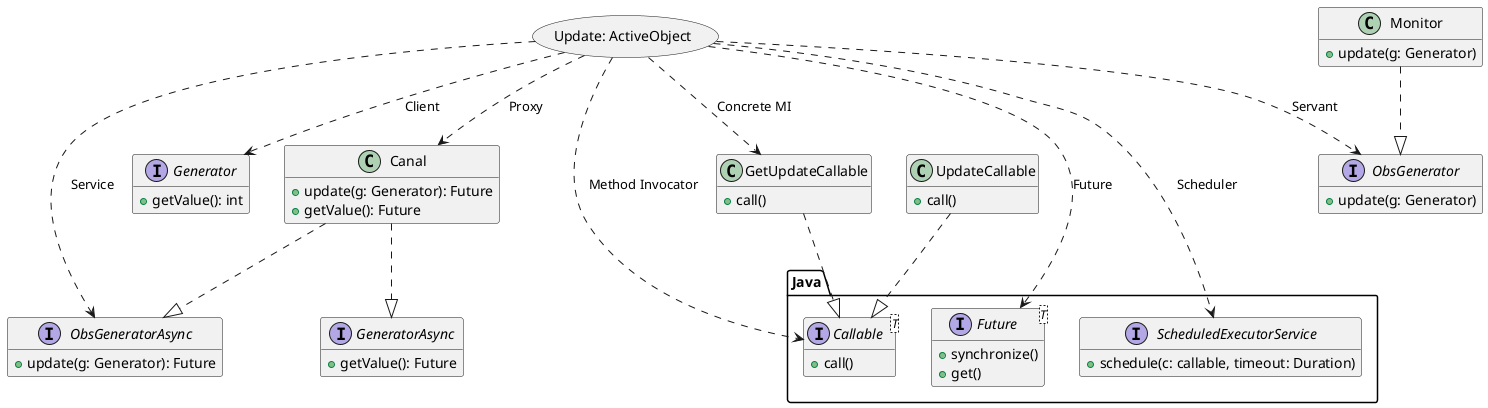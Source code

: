 @startuml
hide empty members
allow_mixing

usecase "Update: ActiveObject" as uao

package Java {
    interface f as "Future"<T> {
        +synchronize()
        +get()
    }
    interface s as "ScheduledExecutorService" {
        +schedule(c: callable, timeout: Duration)
    }
    interface cb as "Callable"<T> {
        +call()
    }
}
class c as "Canal" {
    +update(g: Generator): Future
    +getValue(): Future
}
interface ga as "GeneratorAsync" {
    +getValue(): Future
}
interface oga as "ObsGeneratorAsync" {
    +update(g: Generator): Future
}
interface g as "Generator" {
    +getValue(): int
}
class umi as "UpdateCallable" {
    +call()
}
class vmi as "GetUpdateCallable" {
    +call()
}
class m as "Monitor" {
    +update(g: Generator)
}
interface og as "ObsGenerator" {
    +update(g: Generator)
}

uao ..> c: Proxy
uao ..> cb: Method Invocator
uao ..> g: Client
uao ..> s: Scheduler
uao ..> oga: Service
uao ..> og: Servant
uao ..> vmi: Concrete MI
uao ..> f: Future

umi ..|> cb
vmi ..|> cb
c ..|> ga
c ..|> oga
m ..|> og
newpage
hide empty members
allow_mixing

usecase "GetValue: ActiveObject" as vao

package Java {
    interface f as "Future"<T> {
        +synchronize()
        +get()
    }
    interface s as "ScheduledExecutorService" {
        +schedule(c: callable, timeout: Duration)
    }
    interface cb as "Callable"<T> {
        +call()
    }
}
class c as "Canal" {
    +update(g: Generator): Future
    +getValue(): Future
}
interface ga as "GeneratorAsync" {
    +getValue(): Future
}
interface oga as "ObsGeneratorAsync" {
    +update(g: Generator): Future
}
interface g as "Generator" {
    +getValue(): int
}
class umi as "UpdateCallable" {
    +call()
}
class vmi as "GetUpdateCallable" {
    +call()
}
class m as "Monitor" {
    +update(g: Generator)
}
interface og as "ObsGenerator" {
    +update(g: Generator)
}

vao ..> c: Proxy
vao ..> cb: Method Invocator
vao ..> og: Client
vao ..> s: Scheduler
vao ..> f: Future
vao ..> g: Servant
vao ..> ga: Service
vao ..> umi: Concrete MI

umi ..|> cb
vmi ..|> cb
c ..|> ga
c ..|> oga
m ..|> og
@enduml